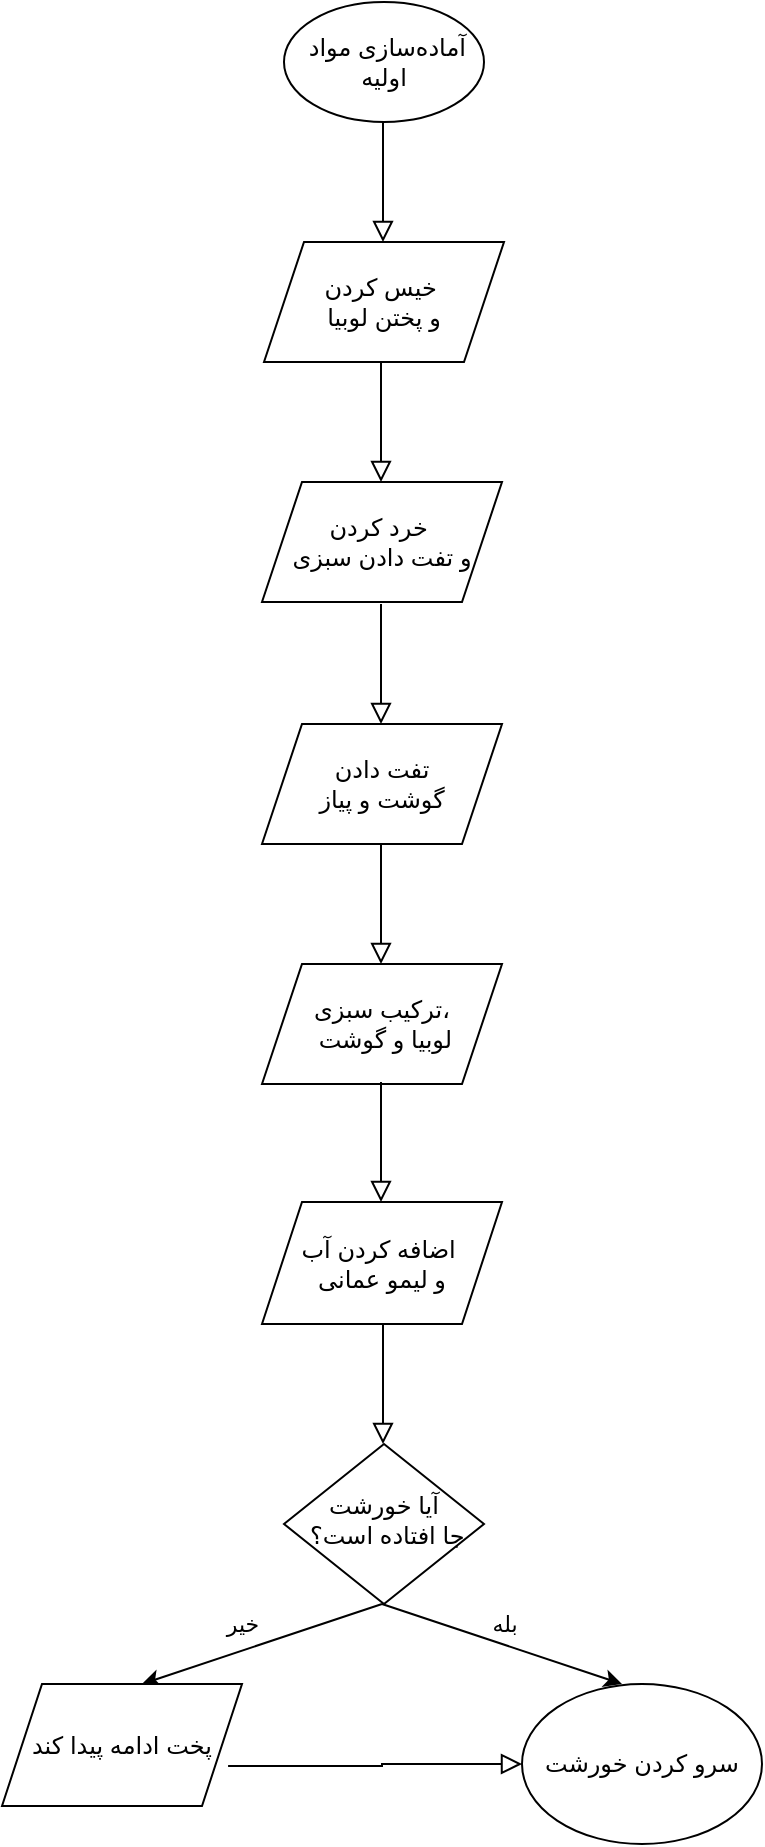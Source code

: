 <mxfile version="24.7.8">
  <diagram id="C5RBs43oDa-KdzZeNtuy" name="Page-1">
    <mxGraphModel dx="1434" dy="738" grid="1" gridSize="10" guides="1" tooltips="1" connect="1" arrows="1" fold="1" page="1" pageScale="1" pageWidth="827" pageHeight="1169" math="0" shadow="0">
      <root>
        <mxCell id="WIyWlLk6GJQsqaUBKTNV-0" />
        <mxCell id="WIyWlLk6GJQsqaUBKTNV-1" parent="WIyWlLk6GJQsqaUBKTNV-0" />
        <mxCell id="WIyWlLk6GJQsqaUBKTNV-2" value="" style="rounded=0;html=1;jettySize=auto;orthogonalLoop=1;fontSize=11;endArrow=block;endFill=0;endSize=8;strokeWidth=1;shadow=0;labelBackgroundColor=none;edgeStyle=orthogonalEdgeStyle;" parent="WIyWlLk6GJQsqaUBKTNV-1" edge="1">
          <mxGeometry relative="1" as="geometry">
            <mxPoint x="439.5" y="219" as="sourcePoint" />
            <mxPoint x="439.5" y="279" as="targetPoint" />
          </mxGeometry>
        </mxCell>
        <mxCell id="WIyWlLk6GJQsqaUBKTNV-10" value="آیا خورشت&lt;div&gt;&amp;nbsp;جا افتاده است؟&lt;/div&gt;" style="rhombus;whiteSpace=wrap;html=1;shadow=0;fontFamily=Helvetica;fontSize=12;align=center;strokeWidth=1;spacing=6;spacingTop=-4;" parent="WIyWlLk6GJQsqaUBKTNV-1" vertex="1">
          <mxGeometry x="391" y="760" width="100" height="80" as="geometry" />
        </mxCell>
        <mxCell id="-kkwhXs3jPmH_dcLZvWY-0" value="&amp;nbsp;آماده‌سازی مواد اولیه" style="ellipse;whiteSpace=wrap;html=1;" parent="WIyWlLk6GJQsqaUBKTNV-1" vertex="1">
          <mxGeometry x="391" y="39" width="100" height="60" as="geometry" />
        </mxCell>
        <mxCell id="-kkwhXs3jPmH_dcLZvWY-1" value="خیس کردن&amp;nbsp;&lt;div&gt;و پختن لوبیا&lt;/div&gt;" style="shape=parallelogram;perimeter=parallelogramPerimeter;whiteSpace=wrap;html=1;fixedSize=1;" parent="WIyWlLk6GJQsqaUBKTNV-1" vertex="1">
          <mxGeometry x="381" y="159" width="120" height="60" as="geometry" />
        </mxCell>
        <mxCell id="-kkwhXs3jPmH_dcLZvWY-2" value="" style="rounded=0;html=1;jettySize=auto;orthogonalLoop=1;fontSize=11;endArrow=block;endFill=0;endSize=8;strokeWidth=1;shadow=0;labelBackgroundColor=none;edgeStyle=orthogonalEdgeStyle;" parent="WIyWlLk6GJQsqaUBKTNV-1" edge="1">
          <mxGeometry relative="1" as="geometry">
            <mxPoint x="440.5" y="99" as="sourcePoint" />
            <mxPoint x="440.5" y="159" as="targetPoint" />
          </mxGeometry>
        </mxCell>
        <mxCell id="-kkwhXs3jPmH_dcLZvWY-3" value="&lt;span style=&quot;color: rgba(0, 0, 0, 0); font-family: monospace; font-size: 0px; text-align: start; text-wrap: nowrap;&quot;&gt;%3CmxGraphModel%3E%3Croot%3E%3CmxCell%20id%3D%220%22%2F%3E%3CmxCell%20id%3D%221%22%20parent%3D%220%22%2F%3E%3CmxCell%20id%3D%222%22%20value%3D%22%D8%AE%DB%8C%D8%B3%20%DA%A9%D8%B1%D8%AF%D9%86%20%D9%88%20%D9%BE%D8%AE%D8%AA%D9%86%20%D9%84%D9%88%D8%A8%DB%8C%D8%A7%22%20style%3D%22shape%3Dparallelogram%3Bperimeter%3DparallelogramPerimeter%3BwhiteSpace%3Dwrap%3Bhtml%3D1%3BfixedSize%3D1%3B%22%20vertex%3D%221%22%20parent%3D%221%22%3E%3CmxGeometry%20x%3D%22160%22%20y%3D%22180%22%20width%3D%22120%22%20height%3D%2260%22%20as%3D%22geometry%22%2F%3E%3C%2FmxCell%3E%3C%2Froot%3E%3C%2FmxGraphModel%3E&lt;/span&gt;خرد کردن&amp;nbsp;&lt;div&gt;و تفت دادن سبزی&lt;/div&gt;" style="shape=parallelogram;perimeter=parallelogramPerimeter;whiteSpace=wrap;html=1;fixedSize=1;" parent="WIyWlLk6GJQsqaUBKTNV-1" vertex="1">
          <mxGeometry x="380" y="279" width="120" height="60" as="geometry" />
        </mxCell>
        <mxCell id="-kkwhXs3jPmH_dcLZvWY-4" value="" style="rounded=0;html=1;jettySize=auto;orthogonalLoop=1;fontSize=11;endArrow=block;endFill=0;endSize=8;strokeWidth=1;shadow=0;labelBackgroundColor=none;edgeStyle=orthogonalEdgeStyle;" parent="WIyWlLk6GJQsqaUBKTNV-1" edge="1">
          <mxGeometry relative="1" as="geometry">
            <mxPoint x="439.5" y="340" as="sourcePoint" />
            <mxPoint x="439.5" y="400" as="targetPoint" />
          </mxGeometry>
        </mxCell>
        <mxCell id="-kkwhXs3jPmH_dcLZvWY-5" value="&lt;span style=&quot;color: rgba(0, 0, 0, 0); font-family: monospace; font-size: 0px; text-align: start; text-wrap: nowrap;&quot;&gt;%3CmxGraphModel%3E%3Croot%3E%3CmxCell%20id%3D%220%22%2F%3E%3CmxCell%20id%3D%221%22%20parent%3D%220%22%2F%3E%3CmxCell%20id%3D%222%22%20value%3D%22%D8%AE%DB%8C%D8%B3%20%DA%A9%D8%B1%D8%AF%D9%86%20%D9%88%20%D9%BE%D8%AE%D8%AA%D9%86%20%D9%84%D9%88%D8%A8%DB%8C%D8%A7%22%20style%3D%22shape%3Dparallelogram%3Bperimeter%3DparallelogramPerimeter%3BwhiteSpace%3Dwrap%3Bhtml%3D1%3BfixedSize%3D1%3B%22%20vertex%3D%221%22%20parent%3D%221%22%3E%3CmxGeometry%20x%3D%22160%22%20y%3D%22180%22%20width%3D%22120%22%20height%3D%2260%22%20as%3D%22geometry%22%2F%3E%3C%2FmxCell%3E%3C%2Froot%3E%3C%2FmxGr&lt;/span&gt;تفت دادن&lt;div&gt;گوشت و پیاز&lt;/div&gt;" style="shape=parallelogram;perimeter=parallelogramPerimeter;whiteSpace=wrap;html=1;fixedSize=1;" parent="WIyWlLk6GJQsqaUBKTNV-1" vertex="1">
          <mxGeometry x="380" y="400" width="120" height="60" as="geometry" />
        </mxCell>
        <mxCell id="-kkwhXs3jPmH_dcLZvWY-20" value="" style="rounded=0;html=1;jettySize=auto;orthogonalLoop=1;fontSize=11;endArrow=block;endFill=0;endSize=8;strokeWidth=1;shadow=0;labelBackgroundColor=none;edgeStyle=orthogonalEdgeStyle;" parent="WIyWlLk6GJQsqaUBKTNV-1" edge="1">
          <mxGeometry relative="1" as="geometry">
            <mxPoint x="439.5" y="460" as="sourcePoint" />
            <mxPoint x="439.5" y="520" as="targetPoint" />
          </mxGeometry>
        </mxCell>
        <mxCell id="-kkwhXs3jPmH_dcLZvWY-21" value="ترکیب سبزی،&lt;div&gt;&amp;nbsp;لوبیا و گوشت&lt;br&gt;&lt;/div&gt;" style="shape=parallelogram;perimeter=parallelogramPerimeter;whiteSpace=wrap;html=1;fixedSize=1;" parent="WIyWlLk6GJQsqaUBKTNV-1" vertex="1">
          <mxGeometry x="380" y="520" width="120" height="60" as="geometry" />
        </mxCell>
        <mxCell id="-kkwhXs3jPmH_dcLZvWY-22" value="" style="rounded=0;html=1;jettySize=auto;orthogonalLoop=1;fontSize=11;endArrow=block;endFill=0;endSize=8;strokeWidth=1;shadow=0;labelBackgroundColor=none;edgeStyle=orthogonalEdgeStyle;" parent="WIyWlLk6GJQsqaUBKTNV-1" edge="1">
          <mxGeometry relative="1" as="geometry">
            <mxPoint x="439.5" y="579" as="sourcePoint" />
            <mxPoint x="439.5" y="639" as="targetPoint" />
          </mxGeometry>
        </mxCell>
        <mxCell id="-kkwhXs3jPmH_dcLZvWY-23" value="&lt;div&gt;اضافه کردن آب&amp;nbsp;&lt;/div&gt;&lt;div&gt;و لیمو عمانی&lt;br&gt;&lt;/div&gt;" style="shape=parallelogram;perimeter=parallelogramPerimeter;whiteSpace=wrap;html=1;fixedSize=1;" parent="WIyWlLk6GJQsqaUBKTNV-1" vertex="1">
          <mxGeometry x="380" y="639" width="120" height="61" as="geometry" />
        </mxCell>
        <mxCell id="-kkwhXs3jPmH_dcLZvWY-24" value="" style="rounded=0;html=1;jettySize=auto;orthogonalLoop=1;fontSize=11;endArrow=block;endFill=0;endSize=8;strokeWidth=1;shadow=0;labelBackgroundColor=none;edgeStyle=orthogonalEdgeStyle;" parent="WIyWlLk6GJQsqaUBKTNV-1" edge="1">
          <mxGeometry relative="1" as="geometry">
            <mxPoint x="440.5" y="700" as="sourcePoint" />
            <mxPoint x="440.5" y="760" as="targetPoint" />
          </mxGeometry>
        </mxCell>
        <mxCell id="-kkwhXs3jPmH_dcLZvWY-25" value="" style="endArrow=classic;html=1;rounded=0;" parent="WIyWlLk6GJQsqaUBKTNV-1" edge="1">
          <mxGeometry width="50" height="50" relative="1" as="geometry">
            <mxPoint x="440" y="840" as="sourcePoint" />
            <mxPoint x="560" y="880" as="targetPoint" />
          </mxGeometry>
        </mxCell>
        <mxCell id="-kkwhXs3jPmH_dcLZvWY-26" value="بله" style="edgeLabel;html=1;align=center;verticalAlign=middle;resizable=0;points=[];" parent="-kkwhXs3jPmH_dcLZvWY-25" connectable="0" vertex="1">
          <mxGeometry x="-0.055" y="4" relative="1" as="geometry">
            <mxPoint x="3" y="-5" as="offset" />
          </mxGeometry>
        </mxCell>
        <mxCell id="-kkwhXs3jPmH_dcLZvWY-27" value="" style="endArrow=classic;html=1;rounded=0;" parent="WIyWlLk6GJQsqaUBKTNV-1" edge="1">
          <mxGeometry width="50" height="50" relative="1" as="geometry">
            <mxPoint x="440" y="840" as="sourcePoint" />
            <mxPoint x="320" y="880" as="targetPoint" />
          </mxGeometry>
        </mxCell>
        <mxCell id="-kkwhXs3jPmH_dcLZvWY-28" value="خیر" style="edgeLabel;html=1;align=center;verticalAlign=middle;resizable=0;points=[];" parent="-kkwhXs3jPmH_dcLZvWY-27" connectable="0" vertex="1">
          <mxGeometry x="0.035" relative="1" as="geometry">
            <mxPoint x="-8" y="-11" as="offset" />
          </mxGeometry>
        </mxCell>
        <mxCell id="-kkwhXs3jPmH_dcLZvWY-29" value="سرو کردن خورشت" style="ellipse;whiteSpace=wrap;html=1;" parent="WIyWlLk6GJQsqaUBKTNV-1" vertex="1">
          <mxGeometry x="510" y="880" width="120" height="80" as="geometry" />
        </mxCell>
        <mxCell id="-kkwhXs3jPmH_dcLZvWY-30" value="&lt;div&gt;پخت ادامه پیدا کند&lt;br&gt;&lt;/div&gt;" style="shape=parallelogram;perimeter=parallelogramPerimeter;whiteSpace=wrap;html=1;fixedSize=1;" parent="WIyWlLk6GJQsqaUBKTNV-1" vertex="1">
          <mxGeometry x="250" y="880" width="120" height="61" as="geometry" />
        </mxCell>
        <mxCell id="-kkwhXs3jPmH_dcLZvWY-32" value="" style="rounded=0;html=1;jettySize=auto;orthogonalLoop=1;fontSize=11;endArrow=block;endFill=0;endSize=8;strokeWidth=1;shadow=0;labelBackgroundColor=none;edgeStyle=orthogonalEdgeStyle;entryX=0;entryY=0.5;entryDx=0;entryDy=0;exitX=0.942;exitY=0.672;exitDx=0;exitDy=0;exitPerimeter=0;" parent="WIyWlLk6GJQsqaUBKTNV-1" source="-kkwhXs3jPmH_dcLZvWY-30" target="-kkwhXs3jPmH_dcLZvWY-29" edge="1">
          <mxGeometry relative="1" as="geometry">
            <mxPoint x="413" y="941" as="sourcePoint" />
            <mxPoint x="413" y="1001" as="targetPoint" />
          </mxGeometry>
        </mxCell>
      </root>
    </mxGraphModel>
  </diagram>
</mxfile>
